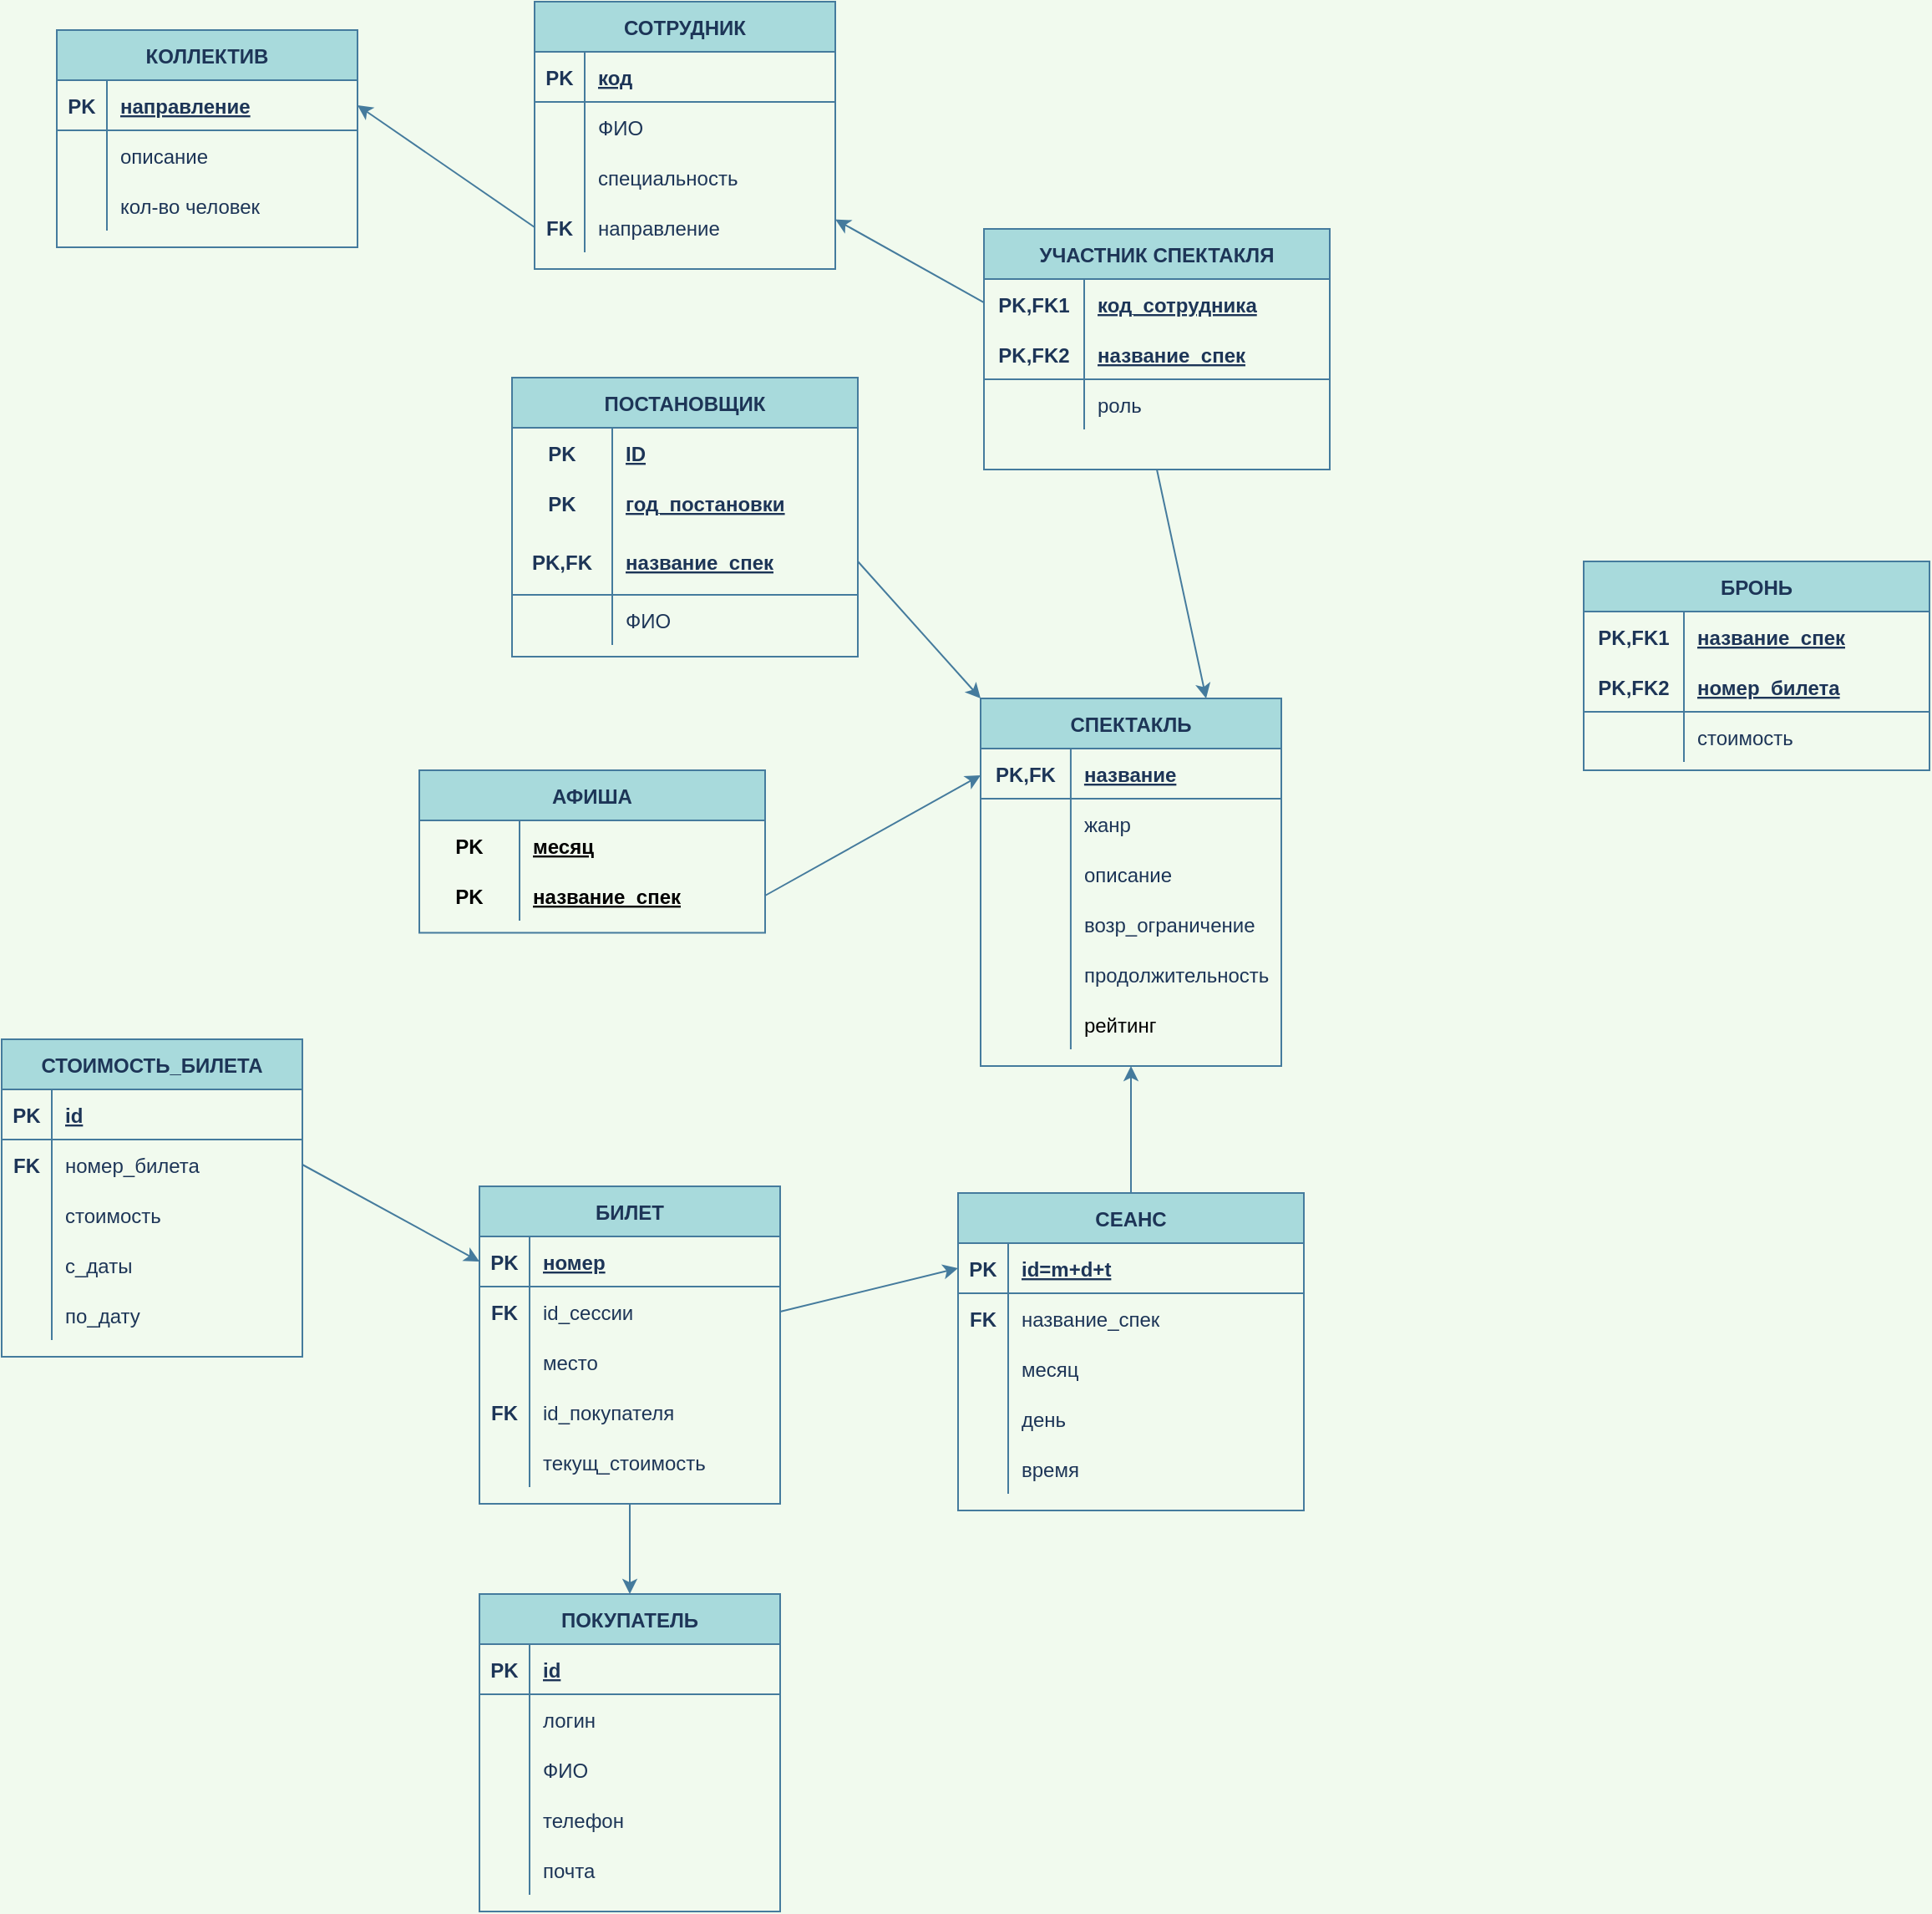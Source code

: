<mxfile version="14.7.4" type="embed"><diagram id="23iRSUPoRavnBvh4doch" name="Page-1"><mxGraphModel dx="590" dy="653" grid="0" gridSize="10" guides="1" tooltips="1" connect="1" arrows="1" fold="1" page="1" pageScale="1" pageWidth="827" pageHeight="1169" background="#F1FAEE" math="0" shadow="0"><root><mxCell id="0"/><mxCell id="1" parent="0"/><mxCell id="73" value="СПЕКТАКЛЬ" style="shape=table;startSize=30;container=1;collapsible=1;childLayout=tableLayout;fixedRows=1;rowLines=0;fontStyle=1;align=center;resizeLast=1;fillColor=#A8DADC;strokeColor=#457B9D;fontColor=#1D3557;" parent="1" vertex="1"><mxGeometry x="618" y="430" width="180" height="220" as="geometry"><mxRectangle x="367" y="224" width="100" height="30" as="alternateBounds"/></mxGeometry></mxCell><mxCell id="74" value="" style="shape=partialRectangle;collapsible=0;dropTarget=0;pointerEvents=0;fillColor=none;top=0;left=0;bottom=1;right=0;points=[[0,0.5],[1,0.5]];portConstraint=eastwest;strokeColor=#457B9D;fontColor=#1D3557;" parent="73" vertex="1"><mxGeometry y="30" width="180" height="30" as="geometry"/></mxCell><mxCell id="75" value="PK,FK" style="shape=partialRectangle;connectable=0;fillColor=none;top=0;left=0;bottom=0;right=0;fontStyle=1;overflow=hidden;strokeColor=#457B9D;fontColor=#1D3557;align=center;" parent="74" vertex="1"><mxGeometry width="53.958" height="30" as="geometry"/></mxCell><mxCell id="76" value="название" style="shape=partialRectangle;connectable=0;fillColor=none;top=0;left=0;bottom=0;right=0;align=left;spacingLeft=6;fontStyle=5;overflow=hidden;strokeColor=#457B9D;fontColor=#1D3557;" parent="74" vertex="1"><mxGeometry x="53.958" width="126.042" height="30" as="geometry"/></mxCell><mxCell id="77" value="" style="shape=partialRectangle;collapsible=0;dropTarget=0;pointerEvents=0;fillColor=none;top=0;left=0;bottom=0;right=0;points=[[0,0.5],[1,0.5]];portConstraint=eastwest;strokeColor=#457B9D;fontColor=#1D3557;" parent="73" vertex="1"><mxGeometry y="60" width="180" height="30" as="geometry"/></mxCell><mxCell id="78" value="" style="shape=partialRectangle;connectable=0;fillColor=none;top=0;left=0;bottom=0;right=0;editable=1;overflow=hidden;strokeColor=#457B9D;fontColor=#1D3557;" parent="77" vertex="1"><mxGeometry width="53.958" height="30" as="geometry"/></mxCell><mxCell id="79" value="жанр" style="shape=partialRectangle;connectable=0;fillColor=none;top=0;left=0;bottom=0;right=0;align=left;spacingLeft=6;overflow=hidden;strokeColor=#457B9D;fontColor=#1D3557;" parent="77" vertex="1"><mxGeometry x="53.958" width="126.042" height="30" as="geometry"/></mxCell><mxCell id="80" value="" style="shape=partialRectangle;collapsible=0;dropTarget=0;pointerEvents=0;fillColor=none;top=0;left=0;bottom=0;right=0;points=[[0,0.5],[1,0.5]];portConstraint=eastwest;strokeColor=#457B9D;fontColor=#1D3557;" parent="73" vertex="1"><mxGeometry y="90" width="180" height="30" as="geometry"/></mxCell><mxCell id="81" value="" style="shape=partialRectangle;connectable=0;fillColor=none;top=0;left=0;bottom=0;right=0;editable=1;overflow=hidden;strokeColor=#457B9D;fontColor=#1D3557;" parent="80" vertex="1"><mxGeometry width="53.958" height="30" as="geometry"/></mxCell><mxCell id="82" value="описание" style="shape=partialRectangle;connectable=0;fillColor=none;top=0;left=0;bottom=0;right=0;align=left;spacingLeft=6;overflow=hidden;strokeColor=#457B9D;fontColor=#1D3557;" parent="80" vertex="1"><mxGeometry x="53.958" width="126.042" height="30" as="geometry"/></mxCell><mxCell id="86" value="" style="shape=partialRectangle;collapsible=0;dropTarget=0;pointerEvents=0;fillColor=none;top=0;left=0;bottom=0;right=0;points=[[0,0.5],[1,0.5]];portConstraint=eastwest;strokeColor=#457B9D;fontColor=#1D3557;" parent="73" vertex="1"><mxGeometry y="120" width="180" height="30" as="geometry"/></mxCell><mxCell id="87" value="" style="shape=partialRectangle;connectable=0;fillColor=none;top=0;left=0;bottom=0;right=0;editable=1;overflow=hidden;strokeColor=#457B9D;fontColor=#1D3557;" parent="86" vertex="1"><mxGeometry width="53.958" height="30" as="geometry"/></mxCell><mxCell id="88" value="возр_ограничение" style="shape=partialRectangle;connectable=0;fillColor=none;top=0;left=0;bottom=0;right=0;align=left;spacingLeft=6;overflow=hidden;strokeColor=#457B9D;fontColor=#1D3557;" parent="86" vertex="1"><mxGeometry x="53.958" width="126.042" height="30" as="geometry"/></mxCell><mxCell id="83" value="" style="shape=partialRectangle;collapsible=0;dropTarget=0;pointerEvents=0;fillColor=none;top=0;left=0;bottom=0;right=0;points=[[0,0.5],[1,0.5]];portConstraint=eastwest;strokeColor=#457B9D;fontColor=#1D3557;" parent="73" vertex="1"><mxGeometry y="150" width="180" height="30" as="geometry"/></mxCell><mxCell id="84" value="" style="shape=partialRectangle;connectable=0;fillColor=none;top=0;left=0;bottom=0;right=0;editable=1;overflow=hidden;strokeColor=#457B9D;fontColor=#1D3557;" parent="83" vertex="1"><mxGeometry width="53.958" height="30" as="geometry"/></mxCell><mxCell id="85" value="продолжительность" style="shape=partialRectangle;connectable=0;fillColor=none;top=0;left=0;bottom=0;right=0;align=left;spacingLeft=6;overflow=hidden;strokeColor=#457B9D;fontColor=#1D3557;" parent="83" vertex="1"><mxGeometry x="53.958" width="126.042" height="30" as="geometry"/></mxCell><mxCell id="394" value="" style="shape=partialRectangle;collapsible=0;dropTarget=0;pointerEvents=0;fillColor=none;top=0;left=0;bottom=0;right=0;points=[[0,0.5],[1,0.5]];portConstraint=eastwest;" vertex="1" parent="73"><mxGeometry y="180" width="180" height="30" as="geometry"/></mxCell><mxCell id="395" value="" style="shape=partialRectangle;connectable=0;fillColor=none;top=0;left=0;bottom=0;right=0;editable=1;overflow=hidden;" vertex="1" parent="394"><mxGeometry width="53.958" height="30" as="geometry"/></mxCell><mxCell id="396" value="рейтинг" style="shape=partialRectangle;connectable=0;fillColor=none;top=0;left=0;bottom=0;right=0;align=left;spacingLeft=6;overflow=hidden;fontColor=#000000;" vertex="1" parent="394"><mxGeometry x="53.958" width="126.042" height="30" as="geometry"/></mxCell><mxCell id="102" value="КОЛЛЕКТИВ" style="shape=table;startSize=30;container=1;collapsible=1;childLayout=tableLayout;fixedRows=1;rowLines=0;fontStyle=1;align=center;resizeLast=1;fillColor=#A8DADC;strokeColor=#457B9D;fontColor=#1D3557;" parent="1" vertex="1"><mxGeometry x="65" y="30" width="180" height="130" as="geometry"/></mxCell><mxCell id="103" value="" style="shape=partialRectangle;collapsible=0;dropTarget=0;pointerEvents=0;fillColor=none;top=0;left=0;bottom=1;right=0;points=[[0,0.5],[1,0.5]];portConstraint=eastwest;strokeColor=#457B9D;fontColor=#1D3557;" parent="102" vertex="1"><mxGeometry y="30" width="180" height="30" as="geometry"/></mxCell><mxCell id="104" value="PK" style="shape=partialRectangle;connectable=0;fillColor=none;top=0;left=0;bottom=0;right=0;fontStyle=1;overflow=hidden;strokeColor=#457B9D;fontColor=#1D3557;" parent="103" vertex="1"><mxGeometry width="30" height="30" as="geometry"/></mxCell><mxCell id="105" value="направление" style="shape=partialRectangle;connectable=0;fillColor=none;top=0;left=0;bottom=0;right=0;align=left;spacingLeft=6;fontStyle=5;overflow=hidden;strokeColor=#457B9D;fontColor=#1D3557;" parent="103" vertex="1"><mxGeometry x="30" width="150" height="30" as="geometry"/></mxCell><mxCell id="106" value="" style="shape=partialRectangle;collapsible=0;dropTarget=0;pointerEvents=0;fillColor=none;top=0;left=0;bottom=0;right=0;points=[[0,0.5],[1,0.5]];portConstraint=eastwest;strokeColor=#457B9D;fontColor=#1D3557;" parent="102" vertex="1"><mxGeometry y="60" width="180" height="30" as="geometry"/></mxCell><mxCell id="107" value="" style="shape=partialRectangle;connectable=0;fillColor=none;top=0;left=0;bottom=0;right=0;editable=1;overflow=hidden;strokeColor=#457B9D;fontColor=#1D3557;" parent="106" vertex="1"><mxGeometry width="30" height="30" as="geometry"/></mxCell><mxCell id="108" value="описание" style="shape=partialRectangle;connectable=0;fillColor=none;top=0;left=0;bottom=0;right=0;align=left;spacingLeft=6;overflow=hidden;strokeColor=#457B9D;fontColor=#1D3557;" parent="106" vertex="1"><mxGeometry x="30" width="150" height="30" as="geometry"/></mxCell><mxCell id="109" value="" style="shape=partialRectangle;collapsible=0;dropTarget=0;pointerEvents=0;fillColor=none;top=0;left=0;bottom=0;right=0;points=[[0,0.5],[1,0.5]];portConstraint=eastwest;strokeColor=#457B9D;fontColor=#1D3557;" parent="102" vertex="1"><mxGeometry y="90" width="180" height="30" as="geometry"/></mxCell><mxCell id="110" value="" style="shape=partialRectangle;connectable=0;fillColor=none;top=0;left=0;bottom=0;right=0;editable=1;overflow=hidden;strokeColor=#457B9D;fontColor=#1D3557;" parent="109" vertex="1"><mxGeometry width="30" height="30" as="geometry"/></mxCell><mxCell id="111" value="кол-во человек" style="shape=partialRectangle;connectable=0;fillColor=none;top=0;left=0;bottom=0;right=0;align=left;spacingLeft=6;overflow=hidden;strokeColor=#457B9D;fontColor=#1D3557;" parent="109" vertex="1"><mxGeometry x="30" width="150" height="30" as="geometry"/></mxCell><mxCell id="137" style="edgeStyle=none;rounded=0;orthogonalLoop=1;jettySize=auto;html=1;exitX=0;exitY=0.5;exitDx=0;exitDy=0;fontColor=#1D3557;entryX=1;entryY=0.5;entryDx=0;entryDy=0;labelBackgroundColor=#F1FAEE;strokeColor=#457B9D;" parent="1" source="134" target="103" edge="1"><mxGeometry relative="1" as="geometry"/></mxCell><mxCell id="118" value="СОТРУДНИК" style="shape=table;startSize=30;container=1;collapsible=1;childLayout=tableLayout;fixedRows=1;rowLines=0;fontStyle=1;align=center;resizeLast=1;fillColor=#A8DADC;strokeColor=#457B9D;fontColor=#1D3557;" parent="1" vertex="1"><mxGeometry x="351" y="13" width="180" height="160" as="geometry"/></mxCell><mxCell id="119" value="" style="shape=partialRectangle;collapsible=0;dropTarget=0;pointerEvents=0;fillColor=none;top=0;left=0;bottom=1;right=0;points=[[0,0.5],[1,0.5]];portConstraint=eastwest;strokeColor=#457B9D;fontColor=#1D3557;" parent="118" vertex="1"><mxGeometry y="30" width="180" height="30" as="geometry"/></mxCell><mxCell id="120" value="PK" style="shape=partialRectangle;connectable=0;fillColor=none;top=0;left=0;bottom=0;right=0;fontStyle=1;overflow=hidden;strokeColor=#457B9D;fontColor=#1D3557;" parent="119" vertex="1"><mxGeometry width="30" height="30" as="geometry"/></mxCell><mxCell id="121" value="код" style="shape=partialRectangle;connectable=0;fillColor=none;top=0;left=0;bottom=0;right=0;align=left;spacingLeft=6;fontStyle=5;overflow=hidden;strokeColor=#457B9D;fontColor=#1D3557;" parent="119" vertex="1"><mxGeometry x="30" width="150" height="30" as="geometry"/></mxCell><mxCell id="122" value="" style="shape=partialRectangle;collapsible=0;dropTarget=0;pointerEvents=0;fillColor=none;top=0;left=0;bottom=0;right=0;points=[[0,0.5],[1,0.5]];portConstraint=eastwest;strokeColor=#457B9D;fontColor=#1D3557;" parent="118" vertex="1"><mxGeometry y="60" width="180" height="30" as="geometry"/></mxCell><mxCell id="123" value="" style="shape=partialRectangle;connectable=0;fillColor=none;top=0;left=0;bottom=0;right=0;editable=1;overflow=hidden;strokeColor=#457B9D;fontColor=#1D3557;" parent="122" vertex="1"><mxGeometry width="30" height="30" as="geometry"/></mxCell><mxCell id="124" value="ФИО" style="shape=partialRectangle;connectable=0;fillColor=none;top=0;left=0;bottom=0;right=0;align=left;spacingLeft=6;overflow=hidden;strokeColor=#457B9D;fontColor=#1D3557;" parent="122" vertex="1"><mxGeometry x="30" width="150" height="30" as="geometry"/></mxCell><mxCell id="125" value="" style="shape=partialRectangle;collapsible=0;dropTarget=0;pointerEvents=0;fillColor=none;top=0;left=0;bottom=0;right=0;points=[[0,0.5],[1,0.5]];portConstraint=eastwest;strokeColor=#457B9D;fontColor=#1D3557;" parent="118" vertex="1"><mxGeometry y="90" width="180" height="30" as="geometry"/></mxCell><mxCell id="126" value="" style="shape=partialRectangle;connectable=0;fillColor=none;top=0;left=0;bottom=0;right=0;editable=1;overflow=hidden;strokeColor=#457B9D;fontColor=#1D3557;" parent="125" vertex="1"><mxGeometry width="30" height="30" as="geometry"/></mxCell><mxCell id="127" value="специальность" style="shape=partialRectangle;connectable=0;fillColor=none;top=0;left=0;bottom=0;right=0;align=left;spacingLeft=6;overflow=hidden;strokeColor=#457B9D;fontColor=#1D3557;" parent="125" vertex="1"><mxGeometry x="30" width="150" height="30" as="geometry"/></mxCell><mxCell id="134" value="" style="shape=partialRectangle;collapsible=0;dropTarget=0;pointerEvents=0;fillColor=none;top=0;left=0;bottom=0;right=0;points=[[0,0.5],[1,0.5]];portConstraint=eastwest;fontColor=#1D3557;strokeColor=#457B9D;" parent="118" vertex="1"><mxGeometry y="120" width="180" height="30" as="geometry"/></mxCell><mxCell id="135" value="FK" style="shape=partialRectangle;connectable=0;fillColor=none;top=0;left=0;bottom=0;right=0;fontStyle=1;overflow=hidden;strokeColor=#457B9D;fontColor=#1D3557;" parent="134" vertex="1"><mxGeometry width="30" height="30" as="geometry"/></mxCell><mxCell id="136" value="направление" style="shape=partialRectangle;connectable=0;fillColor=none;top=0;left=0;bottom=0;right=0;align=left;spacingLeft=6;fontStyle=0;overflow=hidden;strokeColor=#457B9D;fontColor=#1D3557;" parent="134" vertex="1"><mxGeometry x="30" width="150" height="30" as="geometry"/></mxCell><mxCell id="188" style="edgeStyle=none;rounded=0;orthogonalLoop=1;jettySize=auto;html=1;fontColor=#1D3557;exitX=0;exitY=0.467;exitDx=0;exitDy=0;exitPerimeter=0;labelBackgroundColor=#F1FAEE;strokeColor=#457B9D;" parent="1" source="176" target="118" edge="1"><mxGeometry relative="1" as="geometry"/></mxCell><mxCell id="175" value="УЧАСТНИК СПЕКТАКЛЯ" style="shape=table;startSize=30;container=1;collapsible=1;childLayout=tableLayout;fixedRows=1;rowLines=0;fontStyle=1;align=center;resizeLast=1;fontColor=#1D3557;fillColor=#A8DADC;strokeColor=#457B9D;" parent="1" vertex="1"><mxGeometry x="620" y="149" width="207" height="144" as="geometry"/></mxCell><mxCell id="176" value="" style="shape=partialRectangle;collapsible=0;dropTarget=0;pointerEvents=0;fillColor=none;top=0;left=0;bottom=0;right=0;points=[[0,0.5],[1,0.5]];portConstraint=eastwest;strokeColor=#457B9D;fontColor=#1D3557;" parent="175" vertex="1"><mxGeometry y="30" width="207" height="30" as="geometry"/></mxCell><mxCell id="177" value="PK,FK1" style="shape=partialRectangle;connectable=0;fillColor=none;top=0;left=0;bottom=0;right=0;fontStyle=1;overflow=hidden;strokeColor=#457B9D;fontColor=#1D3557;" parent="176" vertex="1"><mxGeometry width="60" height="30" as="geometry"/></mxCell><mxCell id="178" value="код_сотрудника" style="shape=partialRectangle;connectable=0;fillColor=none;top=0;left=0;bottom=0;right=0;align=left;spacingLeft=6;fontStyle=5;overflow=hidden;strokeColor=#457B9D;fontColor=#1D3557;" parent="176" vertex="1"><mxGeometry x="60" width="147" height="30" as="geometry"/></mxCell><mxCell id="179" value="" style="shape=partialRectangle;collapsible=0;dropTarget=0;pointerEvents=0;fillColor=none;top=0;left=0;bottom=1;right=0;points=[[0,0.5],[1,0.5]];portConstraint=eastwest;strokeColor=#457B9D;fontColor=#1D3557;" parent="175" vertex="1"><mxGeometry y="60" width="207" height="30" as="geometry"/></mxCell><mxCell id="180" value="PK,FK2" style="shape=partialRectangle;connectable=0;fillColor=none;top=0;left=0;bottom=0;right=0;fontStyle=1;overflow=hidden;strokeColor=#457B9D;fontColor=#1D3557;" parent="179" vertex="1"><mxGeometry width="60" height="30" as="geometry"/></mxCell><mxCell id="181" value="название_спек" style="shape=partialRectangle;connectable=0;fillColor=none;top=0;left=0;bottom=0;right=0;align=left;spacingLeft=6;fontStyle=5;overflow=hidden;strokeColor=#457B9D;fontColor=#1D3557;" parent="179" vertex="1"><mxGeometry x="60" width="147" height="30" as="geometry"/></mxCell><mxCell id="185" value="" style="shape=partialRectangle;collapsible=0;dropTarget=0;pointerEvents=0;fillColor=none;top=0;left=0;bottom=0;right=0;points=[[0,0.5],[1,0.5]];portConstraint=eastwest;strokeColor=#457B9D;fontColor=#1D3557;" parent="175" vertex="1"><mxGeometry y="90" width="207" height="30" as="geometry"/></mxCell><mxCell id="186" value="" style="shape=partialRectangle;connectable=0;fillColor=none;top=0;left=0;bottom=0;right=0;editable=1;overflow=hidden;strokeColor=#457B9D;fontColor=#1D3557;" parent="185" vertex="1"><mxGeometry width="60" height="30" as="geometry"/></mxCell><mxCell id="187" value="роль" style="shape=partialRectangle;connectable=0;fillColor=none;top=0;left=0;bottom=0;right=0;align=left;spacingLeft=6;overflow=hidden;strokeColor=#457B9D;fontColor=#1D3557;" parent="185" vertex="1"><mxGeometry x="60" width="147" height="30" as="geometry"/></mxCell><mxCell id="189" style="edgeStyle=none;rounded=0;orthogonalLoop=1;jettySize=auto;html=1;exitX=0.5;exitY=1;exitDx=0;exitDy=0;entryX=0.75;entryY=0;entryDx=0;entryDy=0;fontColor=#1D3557;labelBackgroundColor=#F1FAEE;strokeColor=#457B9D;" parent="1" source="175" target="73" edge="1"><mxGeometry relative="1" as="geometry"/></mxCell><mxCell id="206" value="ПОСТАНОВЩИК" style="shape=table;startSize=30;container=1;collapsible=1;childLayout=tableLayout;fixedRows=1;rowLines=0;fontStyle=1;align=center;resizeLast=1;fontColor=#1D3557;fillColor=#A8DADC;strokeColor=#457B9D;" parent="1" vertex="1"><mxGeometry x="337.5" y="238" width="207" height="167" as="geometry"/></mxCell><mxCell id="207" value="" style="shape=partialRectangle;collapsible=0;dropTarget=0;pointerEvents=0;fillColor=none;top=0;left=0;bottom=0;right=0;points=[[0,0.5],[1,0.5]];portConstraint=eastwest;strokeColor=#457B9D;fontColor=#1D3557;" parent="206" vertex="1"><mxGeometry y="30" width="207" height="30" as="geometry"/></mxCell><mxCell id="208" value="PK" style="shape=partialRectangle;connectable=0;fillColor=none;top=0;left=0;bottom=0;right=0;fontStyle=1;overflow=hidden;strokeColor=#457B9D;fontColor=#1D3557;" parent="207" vertex="1"><mxGeometry width="60" height="30" as="geometry"/></mxCell><mxCell id="209" value="ID" style="shape=partialRectangle;connectable=0;fillColor=none;top=0;left=0;bottom=0;right=0;align=left;spacingLeft=6;fontStyle=5;overflow=hidden;strokeColor=#457B9D;fontColor=#1D3557;" parent="207" vertex="1"><mxGeometry x="60" width="147" height="30" as="geometry"/></mxCell><mxCell id="229" value="" style="shape=partialRectangle;collapsible=0;dropTarget=0;pointerEvents=0;fillColor=none;top=0;left=0;bottom=1;right=0;points=[[0,0.5],[1,0.5]];portConstraint=eastwest;fontColor=#1D3557;strokeColor=none;" parent="206" vertex="1"><mxGeometry y="60" width="207" height="30" as="geometry"/></mxCell><mxCell id="230" value="PK" style="shape=partialRectangle;connectable=0;fillColor=none;top=0;left=0;bottom=0;right=0;fontStyle=1;overflow=hidden;strokeColor=#457B9D;fontColor=#1D3557;" parent="229" vertex="1"><mxGeometry width="60" height="30" as="geometry"/></mxCell><mxCell id="231" value="год_постановки" style="shape=partialRectangle;connectable=0;fillColor=none;top=0;left=0;bottom=0;right=0;align=left;spacingLeft=6;fontStyle=5;overflow=hidden;strokeColor=#457B9D;fontColor=#1D3557;" parent="229" vertex="1"><mxGeometry x="60" width="147" height="30" as="geometry"/></mxCell><mxCell id="210" value="" style="shape=partialRectangle;collapsible=0;dropTarget=0;pointerEvents=0;fillColor=none;top=0;left=0;bottom=1;right=0;points=[[0,0.5],[1,0.5]];portConstraint=eastwest;strokeColor=#457B9D;fontColor=#1D3557;" parent="206" vertex="1"><mxGeometry y="90" width="207" height="40" as="geometry"/></mxCell><mxCell id="211" value="PK,FK" style="shape=partialRectangle;connectable=0;fillColor=none;top=0;left=0;bottom=0;right=0;fontStyle=1;overflow=hidden;strokeColor=#457B9D;fontColor=#1D3557;" parent="210" vertex="1"><mxGeometry width="60" height="40" as="geometry"/></mxCell><mxCell id="212" value="название_спек" style="shape=partialRectangle;connectable=0;fillColor=none;top=0;left=0;bottom=0;right=0;align=left;spacingLeft=6;fontStyle=5;overflow=hidden;strokeColor=#457B9D;fontColor=#1D3557;" parent="210" vertex="1"><mxGeometry x="60" width="147" height="40" as="geometry"/></mxCell><mxCell id="213" value="" style="shape=partialRectangle;collapsible=0;dropTarget=0;pointerEvents=0;fillColor=none;top=0;left=0;bottom=0;right=0;points=[[0,0.5],[1,0.5]];portConstraint=eastwest;strokeColor=#457B9D;fontColor=#1D3557;" parent="206" vertex="1"><mxGeometry y="130" width="207" height="30" as="geometry"/></mxCell><mxCell id="214" value="" style="shape=partialRectangle;connectable=0;fillColor=none;top=0;left=0;bottom=0;right=0;editable=1;overflow=hidden;strokeColor=#457B9D;fontColor=#1D3557;" parent="213" vertex="1"><mxGeometry width="60" height="30" as="geometry"/></mxCell><mxCell id="215" value="ФИО" style="shape=partialRectangle;connectable=0;fillColor=none;top=0;left=0;bottom=0;right=0;align=left;spacingLeft=6;overflow=hidden;strokeColor=#457B9D;fontColor=#1D3557;" parent="213" vertex="1"><mxGeometry x="60" width="147" height="30" as="geometry"/></mxCell><mxCell id="232" style="edgeStyle=none;rounded=0;orthogonalLoop=1;jettySize=auto;html=1;exitX=1;exitY=0.5;exitDx=0;exitDy=0;entryX=0;entryY=0;entryDx=0;entryDy=0;fontColor=#1D3557;labelBackgroundColor=#F1FAEE;strokeColor=#457B9D;" parent="1" source="210" target="73" edge="1"><mxGeometry relative="1" as="geometry"/></mxCell><mxCell id="233" value="АФИША" style="shape=table;startSize=30;container=1;collapsible=1;childLayout=tableLayout;fixedRows=1;rowLines=0;fontStyle=1;align=center;resizeLast=1;fontColor=#1D3557;fillColor=#A8DADC;strokeColor=#457B9D;" parent="1" vertex="1"><mxGeometry x="282" y="473" width="207" height="97.292" as="geometry"/></mxCell><mxCell id="367" value="" style="shape=partialRectangle;collapsible=0;dropTarget=0;pointerEvents=0;fillColor=none;top=0;left=0;bottom=1;right=0;points=[[0,0.5],[1,0.5]];portConstraint=eastwest;strokeWidth=1;html=0;strokeColor=none;" parent="233" vertex="1"><mxGeometry y="30" width="207" height="30" as="geometry"/></mxCell><mxCell id="368" value="PK" style="shape=partialRectangle;connectable=0;fillColor=none;top=0;left=0;bottom=0;right=0;fontStyle=1;overflow=hidden;fontColor=#000000;" parent="367" vertex="1"><mxGeometry width="60" height="30" as="geometry"/></mxCell><mxCell id="369" value="месяц" style="shape=partialRectangle;connectable=0;fillColor=none;top=0;left=0;bottom=0;right=0;align=left;spacingLeft=6;fontStyle=5;overflow=hidden;fontColor=#000000;" parent="367" vertex="1"><mxGeometry x="60" width="147" height="30" as="geometry"/></mxCell><mxCell id="243" value="" style="shape=partialRectangle;collapsible=0;dropTarget=0;pointerEvents=0;fillColor=none;top=0;left=0;bottom=0;right=0;points=[[0,0.5],[1,0.5]];portConstraint=eastwest;strokeColor=#457B9D;fontColor=#1D3557;" parent="233" vertex="1"><mxGeometry y="60" width="207" height="30" as="geometry"/></mxCell><mxCell id="244" value="PK" style="shape=partialRectangle;connectable=0;fillColor=none;top=0;left=0;bottom=0;right=0;editable=1;overflow=hidden;strokeColor=#457B9D;fontStyle=1;fontColor=#000000;" parent="243" vertex="1"><mxGeometry width="60" height="30" as="geometry"/></mxCell><mxCell id="245" value="название_спек" style="shape=partialRectangle;connectable=0;fillColor=none;top=0;left=0;bottom=0;right=0;align=left;spacingLeft=6;overflow=hidden;strokeColor=#457B9D;fontColor=#000000;fontStyle=5" parent="243" vertex="1"><mxGeometry x="60" width="147" height="30" as="geometry"/></mxCell><mxCell id="247" style="edgeStyle=none;rounded=0;orthogonalLoop=1;jettySize=auto;html=1;exitX=1;exitY=0.5;exitDx=0;exitDy=0;entryX=0;entryY=0.533;entryDx=0;entryDy=0;fontColor=#1D3557;labelBackgroundColor=#F1FAEE;strokeColor=#457B9D;entryPerimeter=0;" parent="1" source="243" target="74" edge="1"><mxGeometry relative="1" as="geometry"/></mxCell><mxCell id="282" value="БРОНЬ" style="shape=table;startSize=30;container=1;collapsible=1;childLayout=tableLayout;fixedRows=1;rowLines=0;fontStyle=1;align=center;resizeLast=1;fontColor=#1D3557;fillColor=#A8DADC;strokeColor=#457B9D;" parent="1" vertex="1"><mxGeometry x="979" y="348" width="207" height="125" as="geometry"/></mxCell><mxCell id="283" value="" style="shape=partialRectangle;collapsible=0;dropTarget=0;pointerEvents=0;fillColor=none;top=0;left=0;bottom=0;right=0;points=[[0,0.5],[1,0.5]];portConstraint=eastwest;strokeColor=#457B9D;fontColor=#1D3557;" parent="282" vertex="1"><mxGeometry y="30" width="207" height="30" as="geometry"/></mxCell><mxCell id="284" value="PK,FK1" style="shape=partialRectangle;connectable=0;fillColor=none;top=0;left=0;bottom=0;right=0;fontStyle=1;overflow=hidden;strokeColor=#457B9D;fontColor=#1D3557;" parent="283" vertex="1"><mxGeometry width="60" height="30" as="geometry"/></mxCell><mxCell id="285" value="название_спек" style="shape=partialRectangle;connectable=0;fillColor=none;top=0;left=0;bottom=0;right=0;align=left;spacingLeft=6;fontStyle=5;overflow=hidden;strokeColor=#457B9D;fontColor=#1D3557;" parent="283" vertex="1"><mxGeometry x="60" width="147" height="30" as="geometry"/></mxCell><mxCell id="286" value="" style="shape=partialRectangle;collapsible=0;dropTarget=0;pointerEvents=0;fillColor=none;top=0;left=0;bottom=1;right=0;points=[[0,0.5],[1,0.5]];portConstraint=eastwest;strokeColor=#457B9D;fontColor=#1D3557;" parent="282" vertex="1"><mxGeometry y="60" width="207" height="30" as="geometry"/></mxCell><mxCell id="287" value="PK,FK2" style="shape=partialRectangle;connectable=0;fillColor=none;top=0;left=0;bottom=0;right=0;fontStyle=1;overflow=hidden;strokeColor=#457B9D;fontColor=#1D3557;" parent="286" vertex="1"><mxGeometry width="60" height="30" as="geometry"/></mxCell><mxCell id="288" value="номер_билета" style="shape=partialRectangle;connectable=0;fillColor=none;top=0;left=0;bottom=0;right=0;align=left;spacingLeft=6;fontStyle=5;overflow=hidden;strokeColor=#457B9D;fontColor=#1D3557;" parent="286" vertex="1"><mxGeometry x="60" width="147" height="30" as="geometry"/></mxCell><mxCell id="289" value="" style="shape=partialRectangle;collapsible=0;dropTarget=0;pointerEvents=0;fillColor=none;top=0;left=0;bottom=0;right=0;points=[[0,0.5],[1,0.5]];portConstraint=eastwest;strokeColor=#457B9D;fontColor=#1D3557;" parent="282" vertex="1"><mxGeometry y="90" width="207" height="30" as="geometry"/></mxCell><mxCell id="290" value="" style="shape=partialRectangle;connectable=0;fillColor=none;top=0;left=0;bottom=0;right=0;editable=1;overflow=hidden;strokeColor=#457B9D;fontColor=#1D3557;" parent="289" vertex="1"><mxGeometry width="60" height="30" as="geometry"/></mxCell><mxCell id="291" value="стоимость" style="shape=partialRectangle;connectable=0;fillColor=none;top=0;left=0;bottom=0;right=0;align=left;spacingLeft=6;overflow=hidden;strokeColor=#457B9D;fontColor=#1D3557;" parent="289" vertex="1"><mxGeometry x="60" width="147" height="30" as="geometry"/></mxCell><mxCell id="293" value="БИЛЕТ" style="shape=table;startSize=30;container=1;collapsible=1;childLayout=tableLayout;fixedRows=1;rowLines=0;fontStyle=1;align=center;resizeLast=1;fillColor=#A8DADC;strokeColor=#457B9D;fontColor=#1D3557;" parent="1" vertex="1"><mxGeometry x="318" y="722" width="180" height="190" as="geometry"/></mxCell><mxCell id="294" value="" style="shape=partialRectangle;collapsible=0;dropTarget=0;pointerEvents=0;fillColor=none;top=0;left=0;bottom=1;right=0;points=[[0,0.5],[1,0.5]];portConstraint=eastwest;strokeColor=#457B9D;fontColor=#1D3557;" parent="293" vertex="1"><mxGeometry y="30" width="180" height="30" as="geometry"/></mxCell><mxCell id="295" value="PK" style="shape=partialRectangle;connectable=0;fillColor=none;top=0;left=0;bottom=0;right=0;fontStyle=1;overflow=hidden;strokeColor=#457B9D;fontColor=#1D3557;" parent="294" vertex="1"><mxGeometry width="30" height="30" as="geometry"/></mxCell><mxCell id="296" value="номер" style="shape=partialRectangle;connectable=0;fillColor=none;top=0;left=0;bottom=0;right=0;align=left;spacingLeft=6;fontStyle=5;overflow=hidden;strokeColor=#457B9D;fontColor=#1D3557;" parent="294" vertex="1"><mxGeometry x="30" width="150" height="30" as="geometry"/></mxCell><mxCell id="297" value="" style="shape=partialRectangle;collapsible=0;dropTarget=0;pointerEvents=0;fillColor=none;top=0;left=0;bottom=0;right=0;points=[[0,0.5],[1,0.5]];portConstraint=eastwest;strokeColor=#457B9D;fontColor=#1D3557;" parent="293" vertex="1"><mxGeometry y="60" width="180" height="30" as="geometry"/></mxCell><mxCell id="298" value="FK" style="shape=partialRectangle;connectable=0;fillColor=none;top=0;left=0;bottom=0;right=0;editable=1;overflow=hidden;strokeColor=#457B9D;fontColor=#1D3557;fontStyle=1" parent="297" vertex="1"><mxGeometry width="30" height="30" as="geometry"/></mxCell><mxCell id="299" value="id_сессии" style="shape=partialRectangle;connectable=0;fillColor=none;top=0;left=0;bottom=0;right=0;align=left;spacingLeft=6;overflow=hidden;strokeColor=#457B9D;fontColor=#1D3557;" parent="297" vertex="1"><mxGeometry x="30" width="150" height="30" as="geometry"/></mxCell><mxCell id="306" value="" style="shape=partialRectangle;collapsible=0;dropTarget=0;pointerEvents=0;fillColor=none;top=0;left=0;bottom=0;right=0;points=[[0,0.5],[1,0.5]];portConstraint=eastwest;strokeColor=#457B9D;fontColor=#1D3557;" parent="293" vertex="1"><mxGeometry y="90" width="180" height="30" as="geometry"/></mxCell><mxCell id="307" value="" style="shape=partialRectangle;connectable=0;fillColor=none;top=0;left=0;bottom=0;right=0;editable=1;overflow=hidden;strokeColor=#457B9D;fontColor=#1D3557;" parent="306" vertex="1"><mxGeometry width="30" height="30" as="geometry"/></mxCell><mxCell id="308" value="место" style="shape=partialRectangle;connectable=0;fillColor=none;top=0;left=0;bottom=0;right=0;align=left;spacingLeft=6;overflow=hidden;strokeColor=#457B9D;fontColor=#1D3557;" parent="306" vertex="1"><mxGeometry x="30" width="150" height="30" as="geometry"/></mxCell><mxCell id="309" value="" style="shape=partialRectangle;collapsible=0;dropTarget=0;pointerEvents=0;fillColor=none;top=0;left=0;bottom=0;right=0;points=[[0,0.5],[1,0.5]];portConstraint=eastwest;strokeColor=#457B9D;fontColor=#1D3557;" parent="293" vertex="1"><mxGeometry y="120" width="180" height="30" as="geometry"/></mxCell><mxCell id="310" value="FK" style="shape=partialRectangle;connectable=0;fillColor=none;top=0;left=0;bottom=0;right=0;editable=1;overflow=hidden;strokeColor=#457B9D;fontColor=#1D3557;fontStyle=1" parent="309" vertex="1"><mxGeometry width="30" height="30" as="geometry"/></mxCell><mxCell id="311" value="id_покупателя" style="shape=partialRectangle;connectable=0;fillColor=none;top=0;left=0;bottom=0;right=0;align=left;spacingLeft=6;overflow=hidden;strokeColor=#457B9D;fontColor=#1D3557;" parent="309" vertex="1"><mxGeometry x="30" width="150" height="30" as="geometry"/></mxCell><mxCell id="312" value="" style="shape=partialRectangle;collapsible=0;dropTarget=0;pointerEvents=0;fillColor=none;top=0;left=0;bottom=0;right=0;points=[[0,0.5],[1,0.5]];portConstraint=eastwest;strokeColor=#457B9D;fontColor=#1D3557;" parent="293" vertex="1"><mxGeometry y="150" width="180" height="30" as="geometry"/></mxCell><mxCell id="313" value="" style="shape=partialRectangle;connectable=0;fillColor=none;top=0;left=0;bottom=0;right=0;editable=1;overflow=hidden;strokeColor=#457B9D;fontColor=#1D3557;" parent="312" vertex="1"><mxGeometry width="30" height="30" as="geometry"/></mxCell><mxCell id="314" value="текущ_стоимость" style="shape=partialRectangle;connectable=0;fillColor=none;top=0;left=0;bottom=0;right=0;align=left;spacingLeft=6;overflow=hidden;strokeColor=#457B9D;fontColor=#1D3557;" parent="312" vertex="1"><mxGeometry x="30" width="150" height="30" as="geometry"/></mxCell><mxCell id="316" value="ПОКУПАТЕЛЬ" style="shape=table;startSize=30;container=1;collapsible=1;childLayout=tableLayout;fixedRows=1;rowLines=0;fontStyle=1;align=center;resizeLast=1;fillColor=#A8DADC;strokeColor=#457B9D;fontColor=#1D3557;" parent="1" vertex="1"><mxGeometry x="318" y="966" width="180" height="190" as="geometry"/></mxCell><mxCell id="317" value="" style="shape=partialRectangle;collapsible=0;dropTarget=0;pointerEvents=0;fillColor=none;top=0;left=0;bottom=1;right=0;points=[[0,0.5],[1,0.5]];portConstraint=eastwest;strokeColor=#457B9D;fontColor=#1D3557;" parent="316" vertex="1"><mxGeometry y="30" width="180" height="30" as="geometry"/></mxCell><mxCell id="318" value="PK" style="shape=partialRectangle;connectable=0;fillColor=none;top=0;left=0;bottom=0;right=0;fontStyle=1;overflow=hidden;strokeColor=#457B9D;fontColor=#1D3557;" parent="317" vertex="1"><mxGeometry width="30" height="30" as="geometry"/></mxCell><mxCell id="319" value="id" style="shape=partialRectangle;connectable=0;fillColor=none;top=0;left=0;bottom=0;right=0;align=left;spacingLeft=6;fontStyle=5;overflow=hidden;strokeColor=#457B9D;fontColor=#1D3557;" parent="317" vertex="1"><mxGeometry x="30" width="150" height="30" as="geometry"/></mxCell><mxCell id="320" value="" style="shape=partialRectangle;collapsible=0;dropTarget=0;pointerEvents=0;fillColor=none;top=0;left=0;bottom=0;right=0;points=[[0,0.5],[1,0.5]];portConstraint=eastwest;strokeColor=#457B9D;fontColor=#1D3557;" parent="316" vertex="1"><mxGeometry y="60" width="180" height="30" as="geometry"/></mxCell><mxCell id="321" value="" style="shape=partialRectangle;connectable=0;fillColor=none;top=0;left=0;bottom=0;right=0;editable=1;overflow=hidden;strokeColor=#457B9D;fontColor=#1D3557;" parent="320" vertex="1"><mxGeometry width="30" height="30" as="geometry"/></mxCell><mxCell id="322" value="логин" style="shape=partialRectangle;connectable=0;fillColor=none;top=0;left=0;bottom=0;right=0;align=left;spacingLeft=6;overflow=hidden;strokeColor=#457B9D;fontColor=#1D3557;" parent="320" vertex="1"><mxGeometry x="30" width="150" height="30" as="geometry"/></mxCell><mxCell id="323" value="" style="shape=partialRectangle;collapsible=0;dropTarget=0;pointerEvents=0;fillColor=none;top=0;left=0;bottom=0;right=0;points=[[0,0.5],[1,0.5]];portConstraint=eastwest;strokeColor=#457B9D;fontColor=#1D3557;" parent="316" vertex="1"><mxGeometry y="90" width="180" height="30" as="geometry"/></mxCell><mxCell id="324" value="" style="shape=partialRectangle;connectable=0;fillColor=none;top=0;left=0;bottom=0;right=0;editable=1;overflow=hidden;strokeColor=#457B9D;fontColor=#1D3557;" parent="323" vertex="1"><mxGeometry width="30" height="30" as="geometry"/></mxCell><mxCell id="325" value="ФИО" style="shape=partialRectangle;connectable=0;fillColor=none;top=0;left=0;bottom=0;right=0;align=left;spacingLeft=6;overflow=hidden;strokeColor=#457B9D;fontColor=#1D3557;" parent="323" vertex="1"><mxGeometry x="30" width="150" height="30" as="geometry"/></mxCell><mxCell id="326" value="" style="shape=partialRectangle;collapsible=0;dropTarget=0;pointerEvents=0;fillColor=none;top=0;left=0;bottom=0;right=0;points=[[0,0.5],[1,0.5]];portConstraint=eastwest;strokeColor=#457B9D;fontColor=#1D3557;" parent="316" vertex="1"><mxGeometry y="120" width="180" height="30" as="geometry"/></mxCell><mxCell id="327" value="" style="shape=partialRectangle;connectable=0;fillColor=none;top=0;left=0;bottom=0;right=0;editable=1;overflow=hidden;strokeColor=#457B9D;fontColor=#1D3557;" parent="326" vertex="1"><mxGeometry width="30" height="30" as="geometry"/></mxCell><mxCell id="328" value="телефон" style="shape=partialRectangle;connectable=0;fillColor=none;top=0;left=0;bottom=0;right=0;align=left;spacingLeft=6;overflow=hidden;strokeColor=#457B9D;fontColor=#1D3557;" parent="326" vertex="1"><mxGeometry x="30" width="150" height="30" as="geometry"/></mxCell><mxCell id="329" value="" style="shape=partialRectangle;collapsible=0;dropTarget=0;pointerEvents=0;fillColor=none;top=0;left=0;bottom=0;right=0;points=[[0,0.5],[1,0.5]];portConstraint=eastwest;strokeColor=#457B9D;fontColor=#1D3557;" parent="316" vertex="1"><mxGeometry y="150" width="180" height="30" as="geometry"/></mxCell><mxCell id="330" value="" style="shape=partialRectangle;connectable=0;fillColor=none;top=0;left=0;bottom=0;right=0;editable=1;overflow=hidden;strokeColor=#457B9D;fontColor=#1D3557;" parent="329" vertex="1"><mxGeometry width="30" height="30" as="geometry"/></mxCell><mxCell id="331" value="почта" style="shape=partialRectangle;connectable=0;fillColor=none;top=0;left=0;bottom=0;right=0;align=left;spacingLeft=6;overflow=hidden;strokeColor=#457B9D;fontColor=#1D3557;" parent="329" vertex="1"><mxGeometry x="30" width="150" height="30" as="geometry"/></mxCell><mxCell id="332" style="edgeStyle=none;rounded=0;orthogonalLoop=1;jettySize=auto;html=1;exitX=0.5;exitY=1;exitDx=0;exitDy=0;entryX=0.5;entryY=0;entryDx=0;entryDy=0;fontColor=#1D3557;labelBackgroundColor=#F1FAEE;strokeColor=#457B9D;" parent="1" source="293" target="316" edge="1"><mxGeometry relative="1" as="geometry"/></mxCell><mxCell id="339" style="edgeStyle=none;rounded=0;orthogonalLoop=1;jettySize=auto;html=1;exitX=1;exitY=0.5;exitDx=0;exitDy=0;fontColor=#1D3557;labelBackgroundColor=#F1FAEE;strokeColor=#457B9D;entryX=0;entryY=0.5;entryDx=0;entryDy=0;" parent="1" source="297" target="348" edge="1"><mxGeometry relative="1" as="geometry"><mxPoint x="498.72" y="723.18" as="sourcePoint"/><mxPoint x="620" y="650" as="targetPoint"/></mxGeometry></mxCell><mxCell id="347" value="СЕАНС" style="shape=table;startSize=30;container=1;collapsible=1;childLayout=tableLayout;fixedRows=1;rowLines=0;fontStyle=1;align=center;resizeLast=1;fillColor=#A8DADC;strokeColor=#457B9D;fontColor=#1D3557;" parent="1" vertex="1"><mxGeometry x="604.5" y="726" width="207" height="190" as="geometry"><mxRectangle x="367" y="224" width="100" height="30" as="alternateBounds"/></mxGeometry></mxCell><mxCell id="348" value="" style="shape=partialRectangle;collapsible=0;dropTarget=0;pointerEvents=0;fillColor=none;top=0;left=0;bottom=1;right=0;points=[[0,0.5],[1,0.5]];portConstraint=eastwest;strokeColor=#457B9D;fontColor=#1D3557;" parent="347" vertex="1"><mxGeometry y="30" width="207" height="30" as="geometry"/></mxCell><mxCell id="349" value="PK" style="shape=partialRectangle;connectable=0;fillColor=none;top=0;left=0;bottom=0;right=0;fontStyle=1;overflow=hidden;strokeColor=#457B9D;fontColor=#1D3557;" parent="348" vertex="1"><mxGeometry width="30" height="30" as="geometry"/></mxCell><mxCell id="350" value="id=m+d+t" style="shape=partialRectangle;connectable=0;fillColor=none;top=0;left=0;bottom=0;right=0;align=left;spacingLeft=6;fontStyle=5;overflow=hidden;strokeColor=#457B9D;fontColor=#1D3557;" parent="348" vertex="1"><mxGeometry x="30" width="177" height="30" as="geometry"/></mxCell><mxCell id="351" value="" style="shape=partialRectangle;collapsible=0;dropTarget=0;pointerEvents=0;fillColor=none;top=0;left=0;bottom=0;right=0;points=[[0,0.5],[1,0.5]];portConstraint=eastwest;strokeColor=#457B9D;fontColor=#1D3557;" parent="347" vertex="1"><mxGeometry y="60" width="207" height="30" as="geometry"/></mxCell><mxCell id="352" value="FK" style="shape=partialRectangle;connectable=0;fillColor=none;top=0;left=0;bottom=0;right=0;editable=1;overflow=hidden;strokeColor=#457B9D;fontColor=#1D3557;fontStyle=1" parent="351" vertex="1"><mxGeometry width="30" height="30" as="geometry"/></mxCell><mxCell id="353" value="название_спек" style="shape=partialRectangle;connectable=0;fillColor=none;top=0;left=0;bottom=0;right=0;align=left;spacingLeft=6;overflow=hidden;strokeColor=#457B9D;fontColor=#1D3557;" parent="351" vertex="1"><mxGeometry x="30" width="177" height="30" as="geometry"/></mxCell><mxCell id="354" value="" style="shape=partialRectangle;collapsible=0;dropTarget=0;pointerEvents=0;fillColor=none;top=0;left=0;bottom=0;right=0;points=[[0,0.5],[1,0.5]];portConstraint=eastwest;strokeColor=#457B9D;fontColor=#1D3557;" parent="347" vertex="1"><mxGeometry y="90" width="207" height="30" as="geometry"/></mxCell><mxCell id="355" value="" style="shape=partialRectangle;connectable=0;fillColor=none;top=0;left=0;bottom=0;right=0;editable=1;overflow=hidden;strokeColor=#457B9D;fontColor=#1D3557;" parent="354" vertex="1"><mxGeometry width="30" height="30" as="geometry"/></mxCell><mxCell id="356" value="месяц" style="shape=partialRectangle;connectable=0;fillColor=none;top=0;left=0;bottom=0;right=0;align=left;spacingLeft=6;overflow=hidden;strokeColor=#457B9D;fontColor=#1D3557;" parent="354" vertex="1"><mxGeometry x="30" width="177" height="30" as="geometry"/></mxCell><mxCell id="357" value="" style="shape=partialRectangle;collapsible=0;dropTarget=0;pointerEvents=0;fillColor=none;top=0;left=0;bottom=0;right=0;points=[[0,0.5],[1,0.5]];portConstraint=eastwest;strokeColor=#457B9D;fontColor=#1D3557;" parent="347" vertex="1"><mxGeometry y="120" width="207" height="30" as="geometry"/></mxCell><mxCell id="358" value="" style="shape=partialRectangle;connectable=0;fillColor=none;top=0;left=0;bottom=0;right=0;editable=1;overflow=hidden;strokeColor=#457B9D;fontColor=#1D3557;" parent="357" vertex="1"><mxGeometry width="30" height="30" as="geometry"/></mxCell><mxCell id="359" value="день" style="shape=partialRectangle;connectable=0;fillColor=none;top=0;left=0;bottom=0;right=0;align=left;spacingLeft=6;overflow=hidden;strokeColor=#457B9D;fontColor=#1D3557;" parent="357" vertex="1"><mxGeometry x="30" width="177" height="30" as="geometry"/></mxCell><mxCell id="360" value="" style="shape=partialRectangle;collapsible=0;dropTarget=0;pointerEvents=0;fillColor=none;top=0;left=0;bottom=0;right=0;points=[[0,0.5],[1,0.5]];portConstraint=eastwest;strokeColor=#457B9D;fontColor=#1D3557;" parent="347" vertex="1"><mxGeometry y="150" width="207" height="30" as="geometry"/></mxCell><mxCell id="361" value="" style="shape=partialRectangle;connectable=0;fillColor=none;top=0;left=0;bottom=0;right=0;editable=1;overflow=hidden;strokeColor=#457B9D;fontColor=#1D3557;" parent="360" vertex="1"><mxGeometry width="30" height="30" as="geometry"/></mxCell><mxCell id="362" value="время" style="shape=partialRectangle;connectable=0;fillColor=none;top=0;left=0;bottom=0;right=0;align=left;spacingLeft=6;overflow=hidden;strokeColor=#457B9D;fontColor=#1D3557;" parent="360" vertex="1"><mxGeometry x="30" width="177" height="30" as="geometry"/></mxCell><mxCell id="375" style="edgeStyle=none;rounded=0;orthogonalLoop=1;jettySize=auto;html=1;fontColor=#1D3557;labelBackgroundColor=#F1FAEE;strokeColor=#457B9D;entryX=0.5;entryY=1;entryDx=0;entryDy=0;" parent="1" source="347" target="73" edge="1"><mxGeometry relative="1" as="geometry"><mxPoint x="402.0" y="566.67" as="sourcePoint"/><mxPoint x="455" y="653" as="targetPoint"/></mxGeometry></mxCell><mxCell id="376" value="СТОИМОСТЬ_БИЛЕТА" style="shape=table;startSize=30;container=1;collapsible=1;childLayout=tableLayout;fixedRows=1;rowLines=0;fontStyle=1;align=center;resizeLast=1;fillColor=#A8DADC;strokeColor=#457B9D;fontColor=#1D3557;" parent="1" vertex="1"><mxGeometry x="32" y="634" width="180" height="190" as="geometry"/></mxCell><mxCell id="377" value="" style="shape=partialRectangle;collapsible=0;dropTarget=0;pointerEvents=0;fillColor=none;top=0;left=0;bottom=1;right=0;points=[[0,0.5],[1,0.5]];portConstraint=eastwest;strokeColor=#457B9D;fontColor=#1D3557;" parent="376" vertex="1"><mxGeometry y="30" width="180" height="30" as="geometry"/></mxCell><mxCell id="378" value="PK" style="shape=partialRectangle;connectable=0;fillColor=none;top=0;left=0;bottom=0;right=0;fontStyle=1;overflow=hidden;strokeColor=#457B9D;fontColor=#1D3557;" parent="377" vertex="1"><mxGeometry width="30" height="30" as="geometry"/></mxCell><mxCell id="379" value="id" style="shape=partialRectangle;connectable=0;fillColor=none;top=0;left=0;bottom=0;right=0;align=left;spacingLeft=6;fontStyle=5;overflow=hidden;strokeColor=#457B9D;fontColor=#1D3557;" parent="377" vertex="1"><mxGeometry x="30" width="150" height="30" as="geometry"/></mxCell><mxCell id="389" value="" style="shape=partialRectangle;collapsible=0;dropTarget=0;pointerEvents=0;fillColor=none;top=0;left=0;bottom=0;right=0;points=[[0,0.5],[1,0.5]];portConstraint=eastwest;strokeColor=#457B9D;fontColor=#1D3557;" parent="376" vertex="1"><mxGeometry y="60" width="180" height="30" as="geometry"/></mxCell><mxCell id="390" value="FK" style="shape=partialRectangle;connectable=0;fillColor=none;top=0;left=0;bottom=0;right=0;editable=1;overflow=hidden;strokeColor=#457B9D;fontColor=#1D3557;fontStyle=1" parent="389" vertex="1"><mxGeometry width="30" height="30" as="geometry"/></mxCell><mxCell id="391" value="номер_билета" style="shape=partialRectangle;connectable=0;fillColor=none;top=0;left=0;bottom=0;right=0;align=left;spacingLeft=6;overflow=hidden;strokeColor=#457B9D;fontColor=#1D3557;" parent="389" vertex="1"><mxGeometry x="30" width="150" height="30" as="geometry"/></mxCell><mxCell id="380" value="" style="shape=partialRectangle;collapsible=0;dropTarget=0;pointerEvents=0;fillColor=none;top=0;left=0;bottom=0;right=0;points=[[0,0.5],[1,0.5]];portConstraint=eastwest;strokeColor=#457B9D;fontColor=#1D3557;" parent="376" vertex="1"><mxGeometry y="90" width="180" height="30" as="geometry"/></mxCell><mxCell id="381" value="" style="shape=partialRectangle;connectable=0;fillColor=none;top=0;left=0;bottom=0;right=0;editable=1;overflow=hidden;strokeColor=#457B9D;fontColor=#1D3557;" parent="380" vertex="1"><mxGeometry width="30" height="30" as="geometry"/></mxCell><mxCell id="382" value="стоимость" style="shape=partialRectangle;connectable=0;fillColor=none;top=0;left=0;bottom=0;right=0;align=left;spacingLeft=6;overflow=hidden;strokeColor=#457B9D;fontColor=#1D3557;" parent="380" vertex="1"><mxGeometry x="30" width="150" height="30" as="geometry"/></mxCell><mxCell id="383" value="" style="shape=partialRectangle;collapsible=0;dropTarget=0;pointerEvents=0;fillColor=none;top=0;left=0;bottom=0;right=0;points=[[0,0.5],[1,0.5]];portConstraint=eastwest;strokeColor=#457B9D;fontColor=#1D3557;" parent="376" vertex="1"><mxGeometry y="120" width="180" height="30" as="geometry"/></mxCell><mxCell id="384" value="" style="shape=partialRectangle;connectable=0;fillColor=none;top=0;left=0;bottom=0;right=0;editable=1;overflow=hidden;strokeColor=#457B9D;fontColor=#1D3557;" parent="383" vertex="1"><mxGeometry width="30" height="30" as="geometry"/></mxCell><mxCell id="385" value="с_даты" style="shape=partialRectangle;connectable=0;fillColor=none;top=0;left=0;bottom=0;right=0;align=left;spacingLeft=6;overflow=hidden;strokeColor=#457B9D;fontColor=#1D3557;" parent="383" vertex="1"><mxGeometry x="30" width="150" height="30" as="geometry"/></mxCell><mxCell id="386" value="" style="shape=partialRectangle;collapsible=0;dropTarget=0;pointerEvents=0;fillColor=none;top=0;left=0;bottom=0;right=0;points=[[0,0.5],[1,0.5]];portConstraint=eastwest;strokeColor=#457B9D;fontColor=#1D3557;" parent="376" vertex="1"><mxGeometry y="150" width="180" height="30" as="geometry"/></mxCell><mxCell id="387" value="" style="shape=partialRectangle;connectable=0;fillColor=none;top=0;left=0;bottom=0;right=0;editable=1;overflow=hidden;strokeColor=#457B9D;fontColor=#1D3557;" parent="386" vertex="1"><mxGeometry width="30" height="30" as="geometry"/></mxCell><mxCell id="388" value="по_дату" style="shape=partialRectangle;connectable=0;fillColor=none;top=0;left=0;bottom=0;right=0;align=left;spacingLeft=6;overflow=hidden;strokeColor=#457B9D;fontColor=#1D3557;" parent="386" vertex="1"><mxGeometry x="30" width="150" height="30" as="geometry"/></mxCell><mxCell id="393" style="edgeStyle=none;rounded=0;orthogonalLoop=1;jettySize=auto;html=1;exitX=1;exitY=0.5;exitDx=0;exitDy=0;fontColor=#1D3557;labelBackgroundColor=#F1FAEE;strokeColor=#457B9D;entryX=0;entryY=0.5;entryDx=0;entryDy=0;" parent="1" source="389" target="294" edge="1"><mxGeometry relative="1" as="geometry"><mxPoint x="261.59" y="766.15" as="sourcePoint"/><mxPoint x="351.004" y="710.0" as="targetPoint"/></mxGeometry></mxCell></root></mxGraphModel></diagram></mxfile>